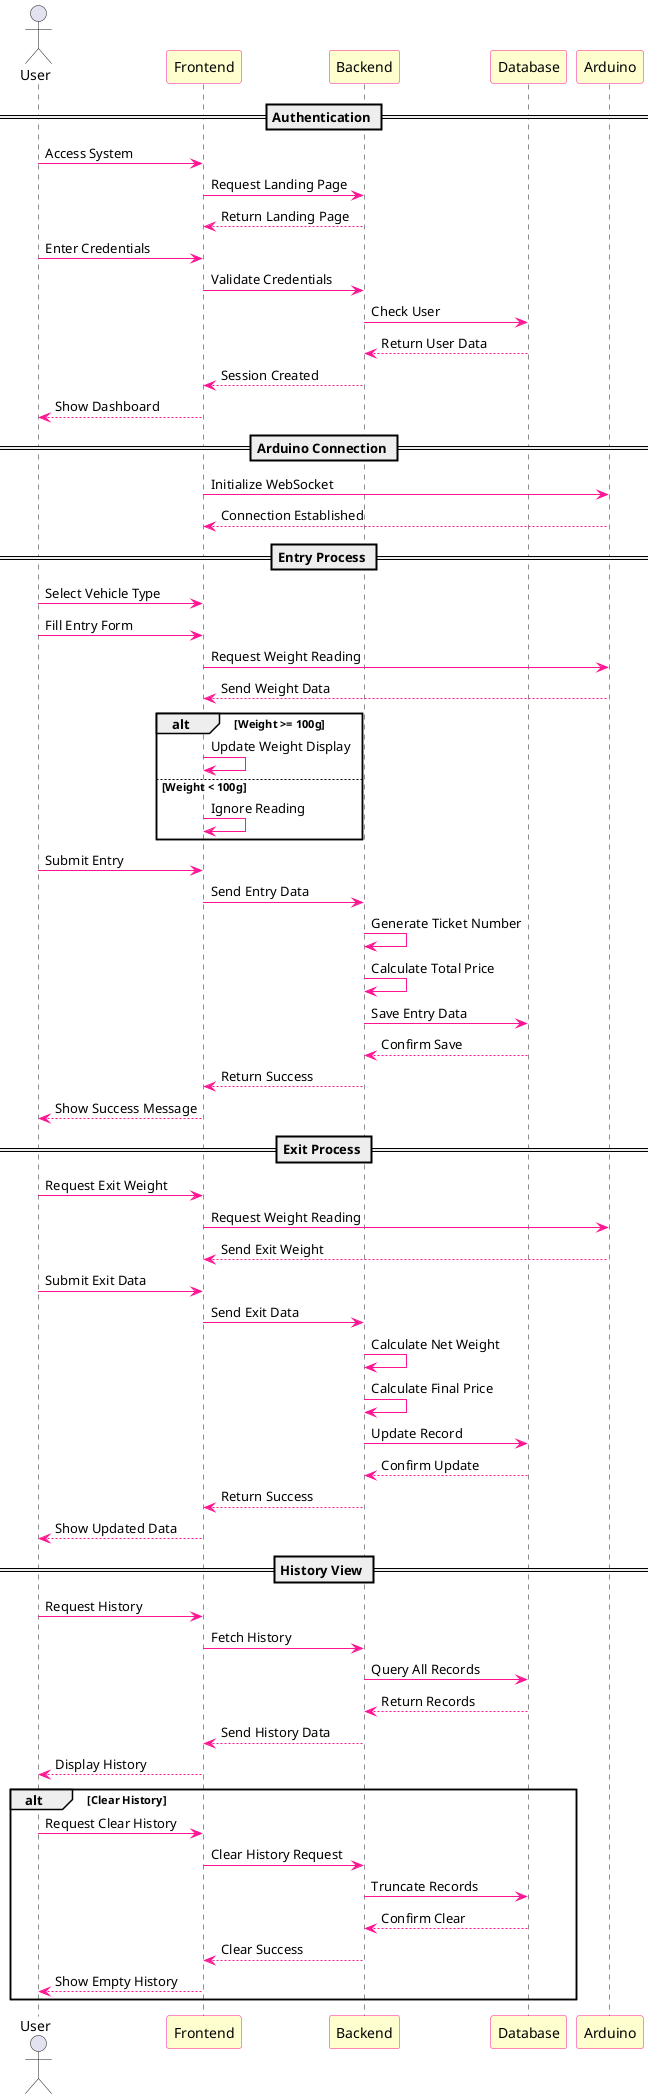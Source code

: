 @startuml

skinparam sequence {
    ParticipantBackgroundColor #FEFECE
    ParticipantBorderColor DeepPink
    ArrowColor DeepPink
}

actor User
participant "Frontend" as FE
participant "Backend" as BE
participant "Database" as DB
participant "Arduino" as ARD

== Authentication ==
User -> FE: Access System
FE -> BE: Request Landing Page
BE --> FE: Return Landing Page
User -> FE: Enter Credentials
FE -> BE: Validate Credentials
BE -> DB: Check User
DB --> BE: Return User Data
BE --> FE: Session Created
FE --> User: Show Dashboard

== Arduino Connection ==
FE -> ARD: Initialize WebSocket
ARD --> FE: Connection Established

== Entry Process ==
User -> FE: Select Vehicle Type
User -> FE: Fill Entry Form
FE -> ARD: Request Weight Reading
ARD --> FE: Send Weight Data
alt Weight >= 100g
    FE -> FE: Update Weight Display
else Weight < 100g
    FE -> FE: Ignore Reading
end

User -> FE: Submit Entry
FE -> BE: Send Entry Data
BE -> BE: Generate Ticket Number
BE -> BE: Calculate Total Price
BE -> DB: Save Entry Data
DB --> BE: Confirm Save
BE --> FE: Return Success
FE --> User: Show Success Message

== Exit Process ==
User -> FE: Request Exit Weight
FE -> ARD: Request Weight Reading
ARD --> FE: Send Exit Weight
User -> FE: Submit Exit Data
FE -> BE: Send Exit Data
BE -> BE: Calculate Net Weight
BE -> BE: Calculate Final Price
BE -> DB: Update Record
DB --> BE: Confirm Update
BE --> FE: Return Success
FE --> User: Show Updated Data

== History View ==
User -> FE: Request History
FE -> BE: Fetch History
BE -> DB: Query All Records
DB --> BE: Return Records
BE --> FE: Send History Data
FE --> User: Display History

alt Clear History
    User -> FE: Request Clear History
    FE -> BE: Clear History Request
    BE -> DB: Truncate Records
    DB --> BE: Confirm Clear
    BE --> FE: Clear Success
    FE --> User: Show Empty History
end

@enduml
